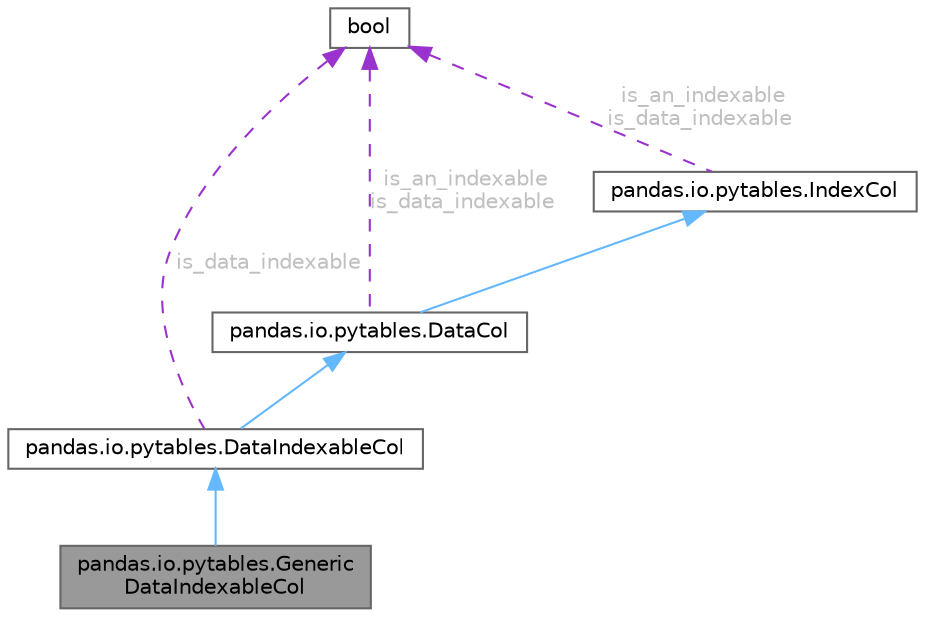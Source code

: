 digraph "pandas.io.pytables.GenericDataIndexableCol"
{
 // LATEX_PDF_SIZE
  bgcolor="transparent";
  edge [fontname=Helvetica,fontsize=10,labelfontname=Helvetica,labelfontsize=10];
  node [fontname=Helvetica,fontsize=10,shape=box,height=0.2,width=0.4];
  Node1 [id="Node000001",label="pandas.io.pytables.Generic\lDataIndexableCol",height=0.2,width=0.4,color="gray40", fillcolor="grey60", style="filled", fontcolor="black",tooltip=" "];
  Node2 -> Node1 [id="edge7_Node000001_Node000002",dir="back",color="steelblue1",style="solid",tooltip=" "];
  Node2 [id="Node000002",label="pandas.io.pytables.DataIndexableCol",height=0.2,width=0.4,color="gray40", fillcolor="white", style="filled",URL="$classpandas_1_1io_1_1pytables_1_1DataIndexableCol.html",tooltip=" "];
  Node3 -> Node2 [id="edge8_Node000002_Node000003",dir="back",color="steelblue1",style="solid",tooltip=" "];
  Node3 [id="Node000003",label="pandas.io.pytables.DataCol",height=0.2,width=0.4,color="gray40", fillcolor="white", style="filled",URL="$classpandas_1_1io_1_1pytables_1_1DataCol.html",tooltip=" "];
  Node4 -> Node3 [id="edge9_Node000003_Node000004",dir="back",color="steelblue1",style="solid",tooltip=" "];
  Node4 [id="Node000004",label="pandas.io.pytables.IndexCol",height=0.2,width=0.4,color="gray40", fillcolor="white", style="filled",URL="$classpandas_1_1io_1_1pytables_1_1IndexCol.html",tooltip=" "];
  Node5 -> Node4 [id="edge10_Node000004_Node000005",dir="back",color="darkorchid3",style="dashed",tooltip=" ",label=" is_an_indexable\nis_data_indexable",fontcolor="grey" ];
  Node5 [id="Node000005",label="bool",height=0.2,width=0.4,color="gray40", fillcolor="white", style="filled",tooltip=" "];
  Node5 -> Node3 [id="edge11_Node000003_Node000005",dir="back",color="darkorchid3",style="dashed",tooltip=" ",label=" is_an_indexable\nis_data_indexable",fontcolor="grey" ];
  Node5 -> Node2 [id="edge12_Node000002_Node000005",dir="back",color="darkorchid3",style="dashed",tooltip=" ",label=" is_data_indexable",fontcolor="grey" ];
}
